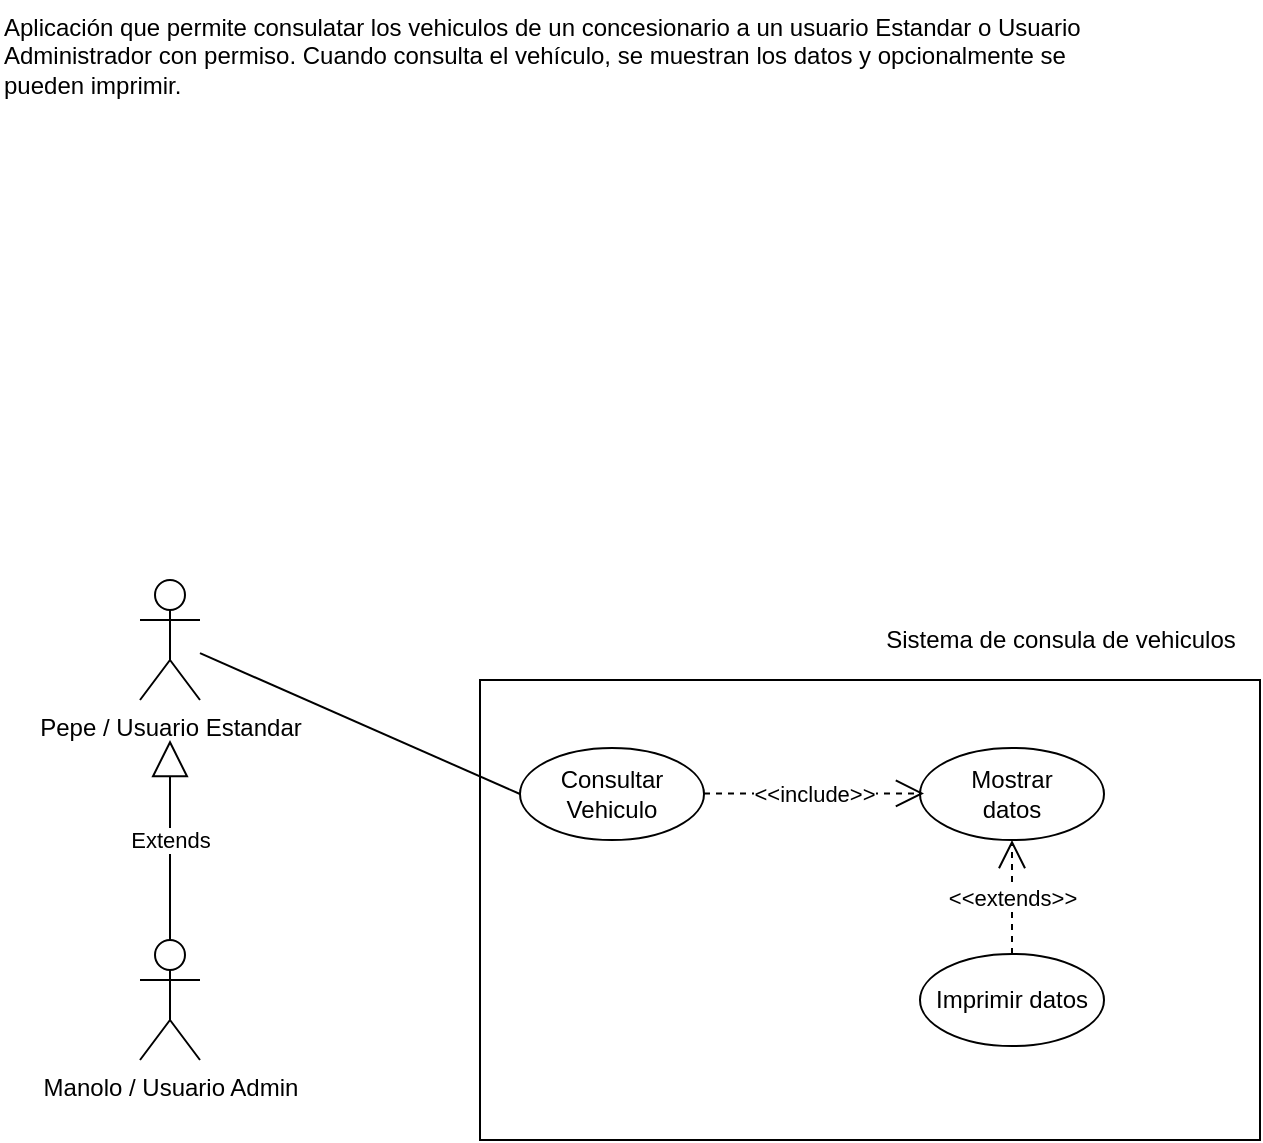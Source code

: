 <mxfile version="21.6.1" type="device">
  <diagram name="Página-1" id="WSF_PkQRwcGhOy7-B661">
    <mxGraphModel dx="637" dy="375" grid="1" gridSize="10" guides="1" tooltips="1" connect="1" arrows="1" fold="1" page="1" pageScale="1" pageWidth="1169" pageHeight="827" math="0" shadow="0">
      <root>
        <mxCell id="0" />
        <mxCell id="1" parent="0" />
        <mxCell id="Vc7gr5wjoWEhBDmWVtSM-14" value="" style="rounded=0;whiteSpace=wrap;html=1;" vertex="1" parent="1">
          <mxGeometry x="400" y="380" width="390" height="230" as="geometry" />
        </mxCell>
        <mxCell id="Vc7gr5wjoWEhBDmWVtSM-1" value="Aplicación que permite consulatar los vehiculos de un concesionario a un usuario Estandar o Usuario Administrador con permiso. Cuando consulta el vehículo, se muestran los datos y opcionalmente se pueden imprimir." style="text;whiteSpace=wrap;" vertex="1" parent="1">
          <mxGeometry x="160" y="40" width="560" height="70" as="geometry" />
        </mxCell>
        <mxCell id="Vc7gr5wjoWEhBDmWVtSM-2" value="Pepe / Usuario Estandar" style="shape=umlActor;verticalLabelPosition=bottom;verticalAlign=top;html=1;outlineConnect=0;" vertex="1" parent="1">
          <mxGeometry x="230" y="330" width="30" height="60" as="geometry" />
        </mxCell>
        <mxCell id="Vc7gr5wjoWEhBDmWVtSM-4" value="Manolo&amp;nbsp;/ Usuario Admin&lt;br&gt;" style="shape=umlActor;verticalLabelPosition=bottom;verticalAlign=top;html=1;outlineConnect=0;" vertex="1" parent="1">
          <mxGeometry x="230" y="510" width="30" height="60" as="geometry" />
        </mxCell>
        <mxCell id="Vc7gr5wjoWEhBDmWVtSM-5" value="Extends" style="endArrow=block;endSize=16;endFill=0;html=1;rounded=0;exitX=0.5;exitY=0;exitDx=0;exitDy=0;exitPerimeter=0;" edge="1" parent="1" source="Vc7gr5wjoWEhBDmWVtSM-4">
          <mxGeometry width="160" relative="1" as="geometry">
            <mxPoint x="390" y="400" as="sourcePoint" />
            <mxPoint x="245" y="410" as="targetPoint" />
          </mxGeometry>
        </mxCell>
        <mxCell id="Vc7gr5wjoWEhBDmWVtSM-6" value="Consultar &lt;br&gt;Vehiculo" style="ellipse;whiteSpace=wrap;html=1;" vertex="1" parent="1">
          <mxGeometry x="420" y="414" width="92" height="46" as="geometry" />
        </mxCell>
        <mxCell id="Vc7gr5wjoWEhBDmWVtSM-7" value="" style="endArrow=none;html=1;rounded=0;entryX=0;entryY=0.5;entryDx=0;entryDy=0;" edge="1" parent="1" source="Vc7gr5wjoWEhBDmWVtSM-2" target="Vc7gr5wjoWEhBDmWVtSM-6">
          <mxGeometry width="50" height="50" relative="1" as="geometry">
            <mxPoint x="420" y="480" as="sourcePoint" />
            <mxPoint x="470" y="430" as="targetPoint" />
          </mxGeometry>
        </mxCell>
        <mxCell id="Vc7gr5wjoWEhBDmWVtSM-9" value="Mostrar&lt;br&gt;datos" style="ellipse;whiteSpace=wrap;html=1;" vertex="1" parent="1">
          <mxGeometry x="620" y="414" width="92" height="46" as="geometry" />
        </mxCell>
        <mxCell id="Vc7gr5wjoWEhBDmWVtSM-10" value="&amp;lt;&amp;lt;include&amp;gt;&amp;gt;" style="endArrow=open;endSize=12;dashed=1;html=1;rounded=0;" edge="1" parent="1">
          <mxGeometry width="160" relative="1" as="geometry">
            <mxPoint x="512" y="436.71" as="sourcePoint" />
            <mxPoint x="622" y="436.71" as="targetPoint" />
          </mxGeometry>
        </mxCell>
        <mxCell id="Vc7gr5wjoWEhBDmWVtSM-11" value="&amp;lt;&amp;lt;extends&amp;gt;&amp;gt;" style="endArrow=open;endSize=12;dashed=1;html=1;rounded=0;exitX=0.5;exitY=0;exitDx=0;exitDy=0;entryX=0.5;entryY=1;entryDx=0;entryDy=0;" edge="1" parent="1" source="Vc7gr5wjoWEhBDmWVtSM-12" target="Vc7gr5wjoWEhBDmWVtSM-9">
          <mxGeometry width="160" relative="1" as="geometry">
            <mxPoint x="560" y="470" as="sourcePoint" />
            <mxPoint x="560" y="530" as="targetPoint" />
          </mxGeometry>
        </mxCell>
        <mxCell id="Vc7gr5wjoWEhBDmWVtSM-12" value="Imprimir datos" style="ellipse;whiteSpace=wrap;html=1;" vertex="1" parent="1">
          <mxGeometry x="620" y="517" width="92" height="46" as="geometry" />
        </mxCell>
        <mxCell id="Vc7gr5wjoWEhBDmWVtSM-15" value="Sistema de consula de vehiculos" style="text;html=1;align=center;verticalAlign=middle;resizable=0;points=[];autosize=1;strokeColor=none;fillColor=none;" vertex="1" parent="1">
          <mxGeometry x="590" y="345" width="200" height="30" as="geometry" />
        </mxCell>
      </root>
    </mxGraphModel>
  </diagram>
</mxfile>
